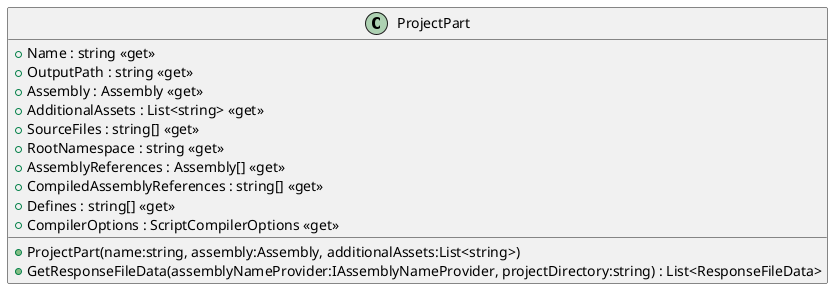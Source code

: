 @startuml
class ProjectPart {
    + Name : string <<get>>
    + OutputPath : string <<get>>
    + Assembly : Assembly <<get>>
    + AdditionalAssets : List<string> <<get>>
    + SourceFiles : string[] <<get>>
    + RootNamespace : string <<get>>
    + AssemblyReferences : Assembly[] <<get>>
    + CompiledAssemblyReferences : string[] <<get>>
    + Defines : string[] <<get>>
    + CompilerOptions : ScriptCompilerOptions <<get>>
    + ProjectPart(name:string, assembly:Assembly, additionalAssets:List<string>)
    + GetResponseFileData(assemblyNameProvider:IAssemblyNameProvider, projectDirectory:string) : List<ResponseFileData>
}
@enduml

